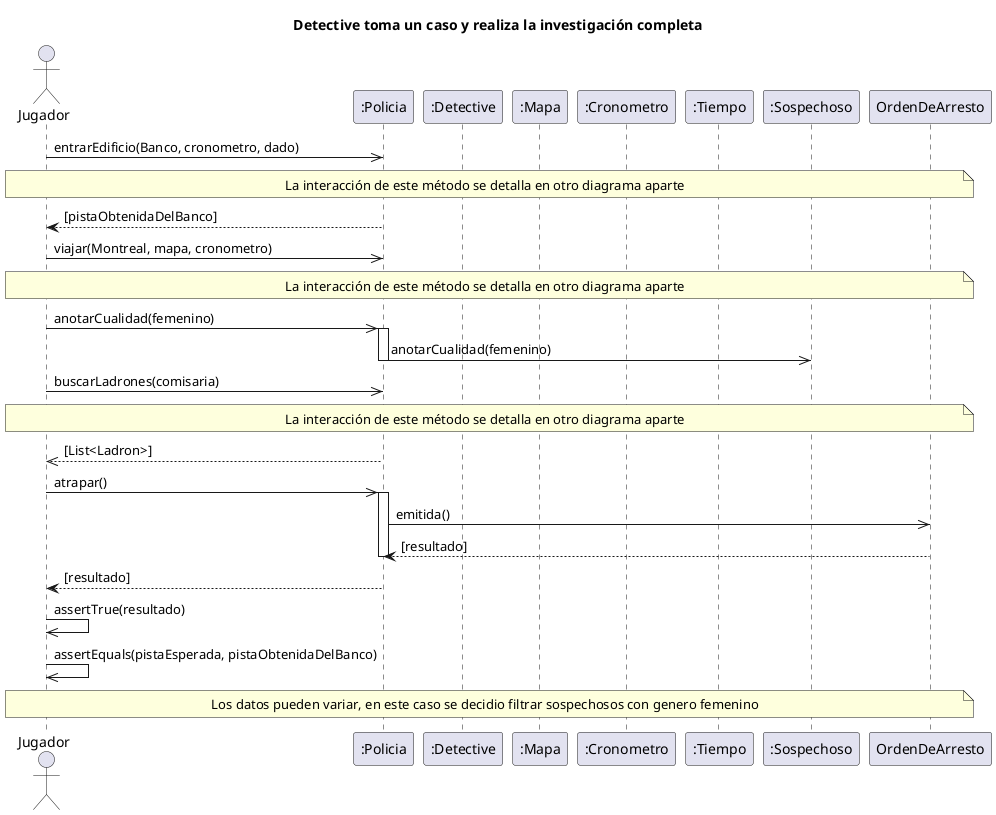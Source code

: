 @startuml
title Detective toma un caso y realiza la investigación completa

actor "Jugador" as AlgoThief
participant ":Policia" as Policia
participant ":Detective" as Grado
participant ":Mapa" as Mapa
participant ":Cronometro" as Cronometro
participant ":Tiempo" as Tiempo
participant ":Sospechoso" as Sospechoso
participant "OrdenDeArresto" as Orden


AlgoThief ->> Policia : entrarEdificio(Banco, cronometro, dado)
note across : La interacción de este método se detalla en otro diagrama aparte

Policia --> AlgoThief : [pistaObtenidaDelBanco]


AlgoThief ->> Policia : viajar(Montreal, mapa, cronometro)
note across : La interacción de este método se detalla en otro diagrama aparte

AlgoThief ->> Policia : anotarCualidad(femenino)
activate Policia
    Policia ->> Sospechoso : anotarCualidad(femenino)
deactivate Policia
AlgoThief ->> Policia : buscarLadrones(comisaria)
note across : La interacción de este método se detalla en otro diagrama aparte
return[List<Ladron>]

AlgoThief ->> Policia : atrapar()
activate Policia
    Policia ->> Orden : emitida()
    Orden --> Policia : [resultado]
deactivate Policia
Policia --> AlgoThief : [resultado]
AlgoThief ->> AlgoThief : assertTrue(resultado)
AlgoThief ->> AlgoThief : assertEquals(pistaEsperada, pistaObtenidaDelBanco)

note across: Los datos pueden variar, en este caso se decidio filtrar sospechosos con genero femenino


@enduml